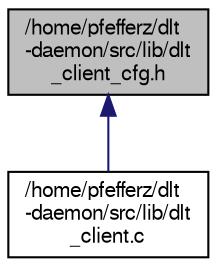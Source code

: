 digraph "/home/pfefferz/dlt-daemon/src/lib/dlt_client_cfg.h"
{
  edge [fontname="FreeSans",fontsize="10",labelfontname="FreeSans",labelfontsize="10"];
  node [fontname="FreeSans",fontsize="10",shape=record];
  Node1 [label="/home/pfefferz/dlt\l-daemon/src/lib/dlt\l_client_cfg.h",height=0.2,width=0.4,color="black", fillcolor="grey75", style="filled", fontcolor="black"];
  Node1 -> Node2 [dir="back",color="midnightblue",fontsize="10",style="solid",fontname="FreeSans"];
  Node2 [label="/home/pfefferz/dlt\l-daemon/src/lib/dlt\l_client.c",height=0.2,width=0.4,color="black", fillcolor="white", style="filled",URL="$dlt__client_8c.html"];
}
